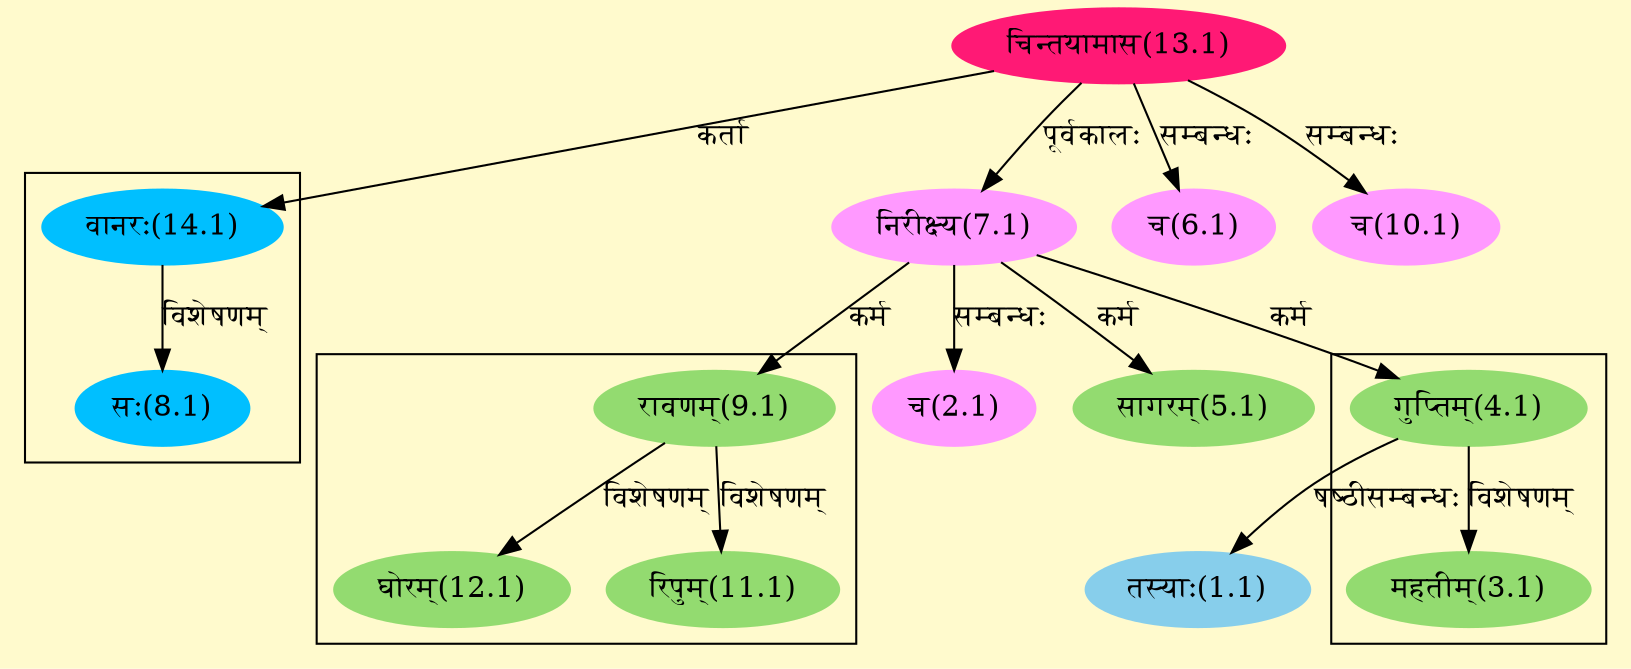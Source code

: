 digraph G{
rankdir=BT;
 compound=true;
 bgcolor="lemonchiffon1";

subgraph cluster_1{
Node3_1 [style=filled, color="#93DB70" label = "महतीम्(3.1)"]
Node4_1 [style=filled, color="#93DB70" label = "गुप्तिम्(4.1)"]

}

subgraph cluster_2{
Node8_1 [style=filled, color="#00BFFF" label = "सः(8.1)"]
Node14_1 [style=filled, color="#00BFFF" label = "वानरः(14.1)"]

}

subgraph cluster_3{
Node11_1 [style=filled, color="#93DB70" label = "रिपुम्(11.1)"]
Node9_1 [style=filled, color="#93DB70" label = "रावणम्(9.1)"]
Node12_1 [style=filled, color="#93DB70" label = "घोरम्(12.1)"]

}
Node1_1 [style=filled, color="#87CEEB" label = "तस्याः(1.1)"]
Node4_1 [style=filled, color="#93DB70" label = "गुप्तिम्(4.1)"]
Node2_1 [style=filled, color="#FF99FF" label = "च(2.1)"]
Node7_1 [style=filled, color="#FF99FF" label = "निरीक्ष्य(7.1)"]
Node5_1 [style=filled, color="#93DB70" label = "सागरम्(5.1)"]
Node6_1 [style=filled, color="#FF99FF" label = "च(6.1)"]
Node13_1 [style=filled, color="#FF1975" label = "चिन्तयामास(13.1)"]
Node9_1 [style=filled, color="#93DB70" label = "रावणम्(9.1)"]
Node10_1 [style=filled, color="#FF99FF" label = "च(10.1)"]
Node [style=filled, color="" label = "()"]
Node14_1 [style=filled, color="#00BFFF" label = "वानरः(14.1)"]
/* Start of Relations section */

Node1_1 -> Node4_1 [  label="षष्ठीसम्बन्धः"  dir="back" ]
Node2_1 -> Node7_1 [  label="सम्बन्धः"  dir="back" ]
Node3_1 -> Node4_1 [  label="विशेषणम्"  dir="back" ]
Node4_1 -> Node7_1 [  label="कर्म"  dir="back" ]
Node5_1 -> Node7_1 [  label="कर्म"  dir="back" ]
Node6_1 -> Node13_1 [  label="सम्बन्धः"  dir="back" ]
Node7_1 -> Node13_1 [  label="पूर्वकालः"  dir="back" ]
Node8_1 -> Node14_1 [  label="विशेषणम्"  dir="back" ]
Node9_1 -> Node7_1 [  label="कर्म"  dir="back" ]
Node10_1 -> Node13_1 [  label="सम्बन्धः"  dir="back" ]
Node11_1 -> Node9_1 [  label="विशेषणम्"  dir="back" ]
Node12_1 -> Node9_1 [  label="विशेषणम्"  dir="back" ]
Node14_1 -> Node13_1 [  label="कर्ता"  dir="back" ]
}
